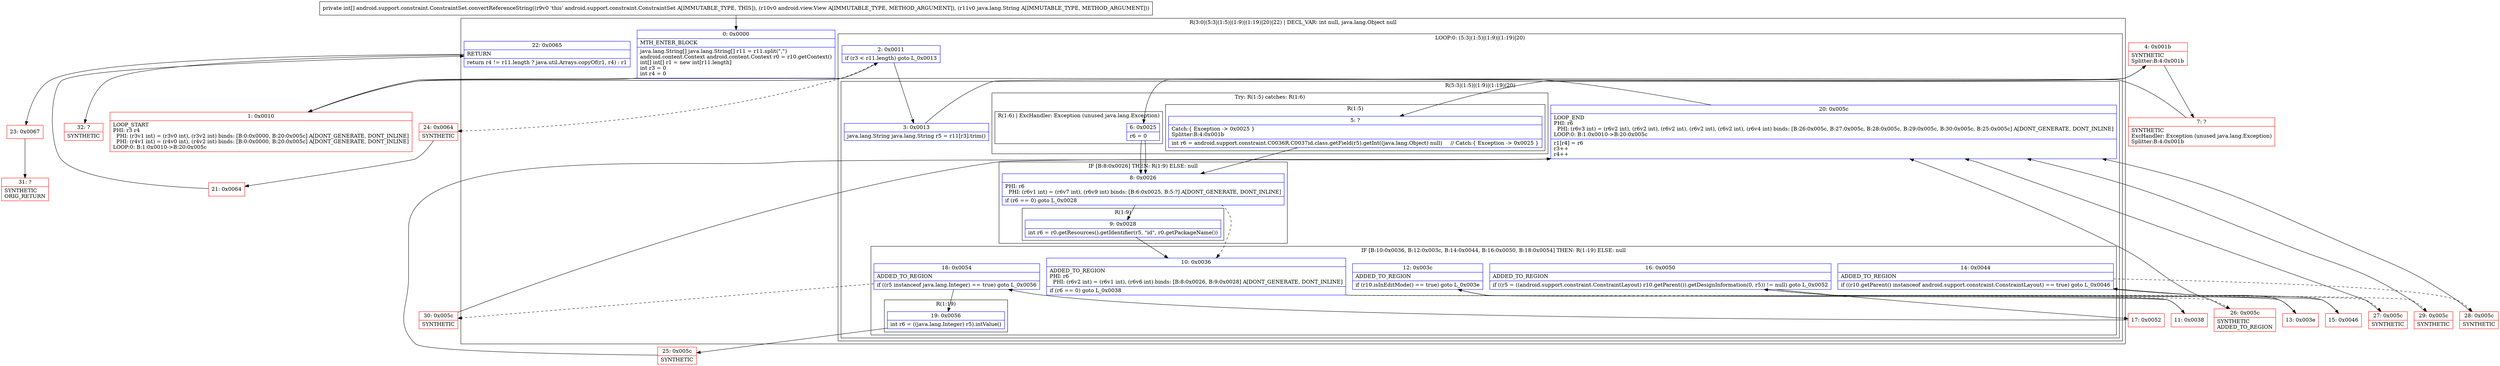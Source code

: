 digraph "CFG forandroid.support.constraint.ConstraintSet.convertReferenceString(Landroid\/view\/View;Ljava\/lang\/String;)[I" {
subgraph cluster_Region_66843459 {
label = "R(3:0|(5:3|(1:5)|(1:9)|(1:19)|20)|22) | DECL_VAR: int null, java.lang.Object null\l";
node [shape=record,color=blue];
Node_0 [shape=record,label="{0\:\ 0x0000|MTH_ENTER_BLOCK\l|java.lang.String[] java.lang.String[] r11 = r11.split(\",\")\landroid.content.Context android.content.Context r0 = r10.getContext()\lint[] int[] r1 = new int[r11.length]\lint r3 = 0\lint r4 = 0\l}"];
subgraph cluster_LoopRegion_133571928 {
label = "LOOP:0: (5:3|(1:5)|(1:9)|(1:19)|20)";
node [shape=record,color=blue];
Node_2 [shape=record,label="{2\:\ 0x0011|if (r3 \< r11.length) goto L_0x0013\l}"];
subgraph cluster_Region_1431063027 {
label = "R(5:3|(1:5)|(1:9)|(1:19)|20)";
node [shape=record,color=blue];
Node_3 [shape=record,label="{3\:\ 0x0013|java.lang.String java.lang.String r5 = r11[r3].trim()\l}"];
subgraph cluster_TryCatchRegion_649301988 {
label = "Try: R(1:5) catches: R(1:6)";
node [shape=record,color=blue];
subgraph cluster_Region_543174635 {
label = "R(1:5)";
node [shape=record,color=blue];
Node_5 [shape=record,label="{5\:\ ?|Catch:\{ Exception \-\> 0x0025 \}\lSplitter:B:4:0x001b\l|int r6 = android.support.constraint.C0036R.C0037id.class.getField(r5).getInt((java.lang.Object) null)     \/\/ Catch:\{ Exception \-\> 0x0025 \}\l}"];
}
subgraph cluster_Region_807708460 {
label = "R(1:6) | ExcHandler: Exception (unused java.lang.Exception)\l";
node [shape=record,color=blue];
Node_6 [shape=record,label="{6\:\ 0x0025|r6 = 0\l}"];
}
}
subgraph cluster_IfRegion_330679950 {
label = "IF [B:8:0x0026] THEN: R(1:9) ELSE: null";
node [shape=record,color=blue];
Node_8 [shape=record,label="{8\:\ 0x0026|PHI: r6 \l  PHI: (r6v1 int) = (r6v7 int), (r6v9 int) binds: [B:6:0x0025, B:5:?] A[DONT_GENERATE, DONT_INLINE]\l|if (r6 == 0) goto L_0x0028\l}"];
subgraph cluster_Region_2094906072 {
label = "R(1:9)";
node [shape=record,color=blue];
Node_9 [shape=record,label="{9\:\ 0x0028|int r6 = r0.getResources().getIdentifier(r5, \"id\", r0.getPackageName())\l}"];
}
}
subgraph cluster_IfRegion_378147418 {
label = "IF [B:10:0x0036, B:12:0x003c, B:14:0x0044, B:16:0x0050, B:18:0x0054] THEN: R(1:19) ELSE: null";
node [shape=record,color=blue];
Node_10 [shape=record,label="{10\:\ 0x0036|ADDED_TO_REGION\lPHI: r6 \l  PHI: (r6v2 int) = (r6v1 int), (r6v6 int) binds: [B:8:0x0026, B:9:0x0028] A[DONT_GENERATE, DONT_INLINE]\l|if (r6 == 0) goto L_0x0038\l}"];
Node_12 [shape=record,label="{12\:\ 0x003c|ADDED_TO_REGION\l|if (r10.isInEditMode() == true) goto L_0x003e\l}"];
Node_14 [shape=record,label="{14\:\ 0x0044|ADDED_TO_REGION\l|if ((r10.getParent() instanceof android.support.constraint.ConstraintLayout) == true) goto L_0x0046\l}"];
Node_16 [shape=record,label="{16\:\ 0x0050|ADDED_TO_REGION\l|if ((r5 = ((android.support.constraint.ConstraintLayout) r10.getParent()).getDesignInformation(0, r5)) != null) goto L_0x0052\l}"];
Node_18 [shape=record,label="{18\:\ 0x0054|ADDED_TO_REGION\l|if ((r5 instanceof java.lang.Integer) == true) goto L_0x0056\l}"];
subgraph cluster_Region_557761193 {
label = "R(1:19)";
node [shape=record,color=blue];
Node_19 [shape=record,label="{19\:\ 0x0056|int r6 = ((java.lang.Integer) r5).intValue()\l}"];
}
}
Node_20 [shape=record,label="{20\:\ 0x005c|LOOP_END\lPHI: r6 \l  PHI: (r6v3 int) = (r6v2 int), (r6v2 int), (r6v2 int), (r6v2 int), (r6v2 int), (r6v4 int) binds: [B:26:0x005c, B:27:0x005c, B:28:0x005c, B:29:0x005c, B:30:0x005c, B:25:0x005c] A[DONT_GENERATE, DONT_INLINE]\lLOOP:0: B:1:0x0010\-\>B:20:0x005c\l|r1[r4] = r6\lr3++\lr4++\l}"];
}
}
Node_22 [shape=record,label="{22\:\ 0x0065|RETURN\l|return r4 != r11.length ? java.util.Arrays.copyOf(r1, r4) : r1\l}"];
}
subgraph cluster_Region_807708460 {
label = "R(1:6) | ExcHandler: Exception (unused java.lang.Exception)\l";
node [shape=record,color=blue];
Node_6 [shape=record,label="{6\:\ 0x0025|r6 = 0\l}"];
}
Node_1 [shape=record,color=red,label="{1\:\ 0x0010|LOOP_START\lPHI: r3 r4 \l  PHI: (r3v1 int) = (r3v0 int), (r3v2 int) binds: [B:0:0x0000, B:20:0x005c] A[DONT_GENERATE, DONT_INLINE]\l  PHI: (r4v1 int) = (r4v0 int), (r4v2 int) binds: [B:0:0x0000, B:20:0x005c] A[DONT_GENERATE, DONT_INLINE]\lLOOP:0: B:1:0x0010\-\>B:20:0x005c\l}"];
Node_4 [shape=record,color=red,label="{4\:\ 0x001b|SYNTHETIC\lSplitter:B:4:0x001b\l}"];
Node_7 [shape=record,color=red,label="{7\:\ ?|SYNTHETIC\lExcHandler: Exception (unused java.lang.Exception)\lSplitter:B:4:0x001b\l}"];
Node_11 [shape=record,color=red,label="{11\:\ 0x0038}"];
Node_13 [shape=record,color=red,label="{13\:\ 0x003e}"];
Node_15 [shape=record,color=red,label="{15\:\ 0x0046}"];
Node_17 [shape=record,color=red,label="{17\:\ 0x0052}"];
Node_21 [shape=record,color=red,label="{21\:\ 0x0064}"];
Node_23 [shape=record,color=red,label="{23\:\ 0x0067}"];
Node_24 [shape=record,color=red,label="{24\:\ 0x0064|SYNTHETIC\l}"];
Node_25 [shape=record,color=red,label="{25\:\ 0x005c|SYNTHETIC\l}"];
Node_26 [shape=record,color=red,label="{26\:\ 0x005c|SYNTHETIC\lADDED_TO_REGION\l}"];
Node_27 [shape=record,color=red,label="{27\:\ 0x005c|SYNTHETIC\l}"];
Node_28 [shape=record,color=red,label="{28\:\ 0x005c|SYNTHETIC\l}"];
Node_29 [shape=record,color=red,label="{29\:\ 0x005c|SYNTHETIC\l}"];
Node_30 [shape=record,color=red,label="{30\:\ 0x005c|SYNTHETIC\l}"];
Node_31 [shape=record,color=red,label="{31\:\ ?|SYNTHETIC\lORIG_RETURN\l}"];
Node_32 [shape=record,color=red,label="{32\:\ ?|SYNTHETIC\l}"];
MethodNode[shape=record,label="{private int[] android.support.constraint.ConstraintSet.convertReferenceString((r9v0 'this' android.support.constraint.ConstraintSet A[IMMUTABLE_TYPE, THIS]), (r10v0 android.view.View A[IMMUTABLE_TYPE, METHOD_ARGUMENT]), (r11v0 java.lang.String A[IMMUTABLE_TYPE, METHOD_ARGUMENT])) }"];
MethodNode -> Node_0;
Node_0 -> Node_1;
Node_2 -> Node_3;
Node_2 -> Node_24[style=dashed];
Node_3 -> Node_4;
Node_5 -> Node_8;
Node_6 -> Node_8;
Node_8 -> Node_9;
Node_8 -> Node_10[style=dashed];
Node_9 -> Node_10;
Node_10 -> Node_11;
Node_10 -> Node_26[style=dashed];
Node_12 -> Node_13;
Node_12 -> Node_27[style=dashed];
Node_14 -> Node_15;
Node_14 -> Node_28[style=dashed];
Node_16 -> Node_17;
Node_16 -> Node_29[style=dashed];
Node_18 -> Node_19;
Node_18 -> Node_30[style=dashed];
Node_19 -> Node_25;
Node_20 -> Node_1;
Node_22 -> Node_23;
Node_22 -> Node_32;
Node_6 -> Node_8;
Node_1 -> Node_2;
Node_4 -> Node_5;
Node_4 -> Node_7;
Node_7 -> Node_6;
Node_11 -> Node_12;
Node_13 -> Node_14;
Node_15 -> Node_16;
Node_17 -> Node_18;
Node_21 -> Node_22;
Node_23 -> Node_31;
Node_24 -> Node_21;
Node_25 -> Node_20;
Node_26 -> Node_20;
Node_27 -> Node_20;
Node_28 -> Node_20;
Node_29 -> Node_20;
Node_30 -> Node_20;
}

